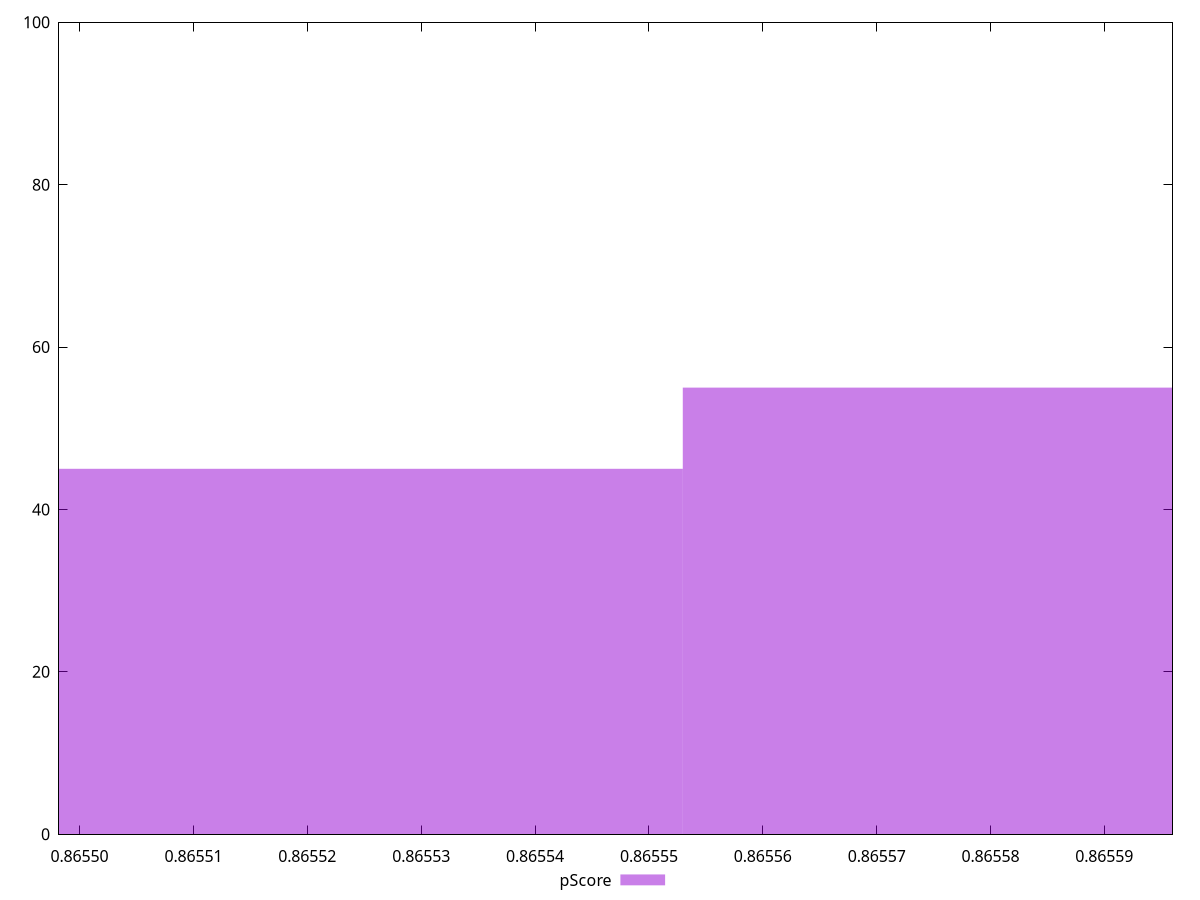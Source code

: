 reset

$pScore <<EOF
0.8656127888382408 55
0.8654931629691366 45
EOF

set key outside below
set boxwidth 0.0001196258691042345
set xrange [0.8654981956894828:0.8655959825000461]
set yrange [0:100]
set trange [0:100]
set style fill transparent solid 0.5 noborder
set terminal svg size 640, 490 enhanced background rgb 'white'
set output "reports/report_00031_2021-02-24T23-18-18.084Z/cumulative-layout-shift/samples/astro/pScore/histogram.svg"

plot $pScore title "pScore" with boxes

reset
